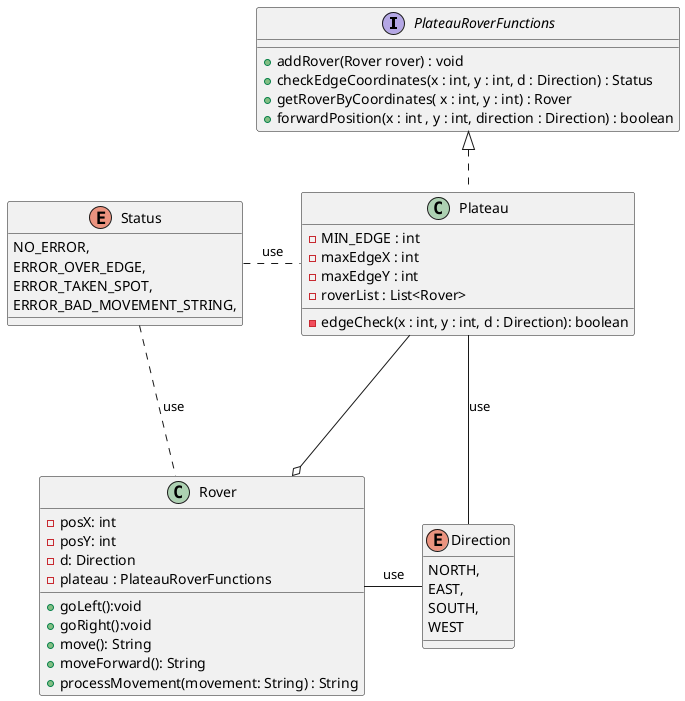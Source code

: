 @startuml
'https://plantuml.com/class-diagram

PlateauRoverFunctions <|.. Plateau
 Plateau ---o Rover
Rover - Direction : use
Plateau - Direction : use
Status . Rover : use
Status . Plateau :use

interface PlateauRoverFunctions{
  + addRover(Rover rover) : void
  + checkEdgeCoordinates(x : int, y : int, d : Direction) : Status
  + getRoverByCoordinates( x : int, y : int) : Rover
  + forwardPosition(x : int , y : int, direction : Direction) : boolean
}


class Plateau {
    - MIN_EDGE : int
    - maxEdgeX : int
    - maxEdgeY : int
    - roverList : List<Rover>

- edgeCheck(x : int, y : int, d : Direction): boolean
}

class Rover {
    - posX: int
    - posY: int
    - d: Direction
    - plateau : PlateauRoverFunctions

    + goLeft():void
    + goRight():void
    + move(): String
    + moveForward(): String
    + processMovement(movement: String) : String
}


enum Direction {
NORTH,
EAST,
SOUTH,
WEST
}

enum Status {
    NO_ERROR,
    ERROR_OVER_EDGE,
    ERROR_TAKEN_SPOT,
    ERROR_BAD_MOVEMENT_STRING,
}
@enduml